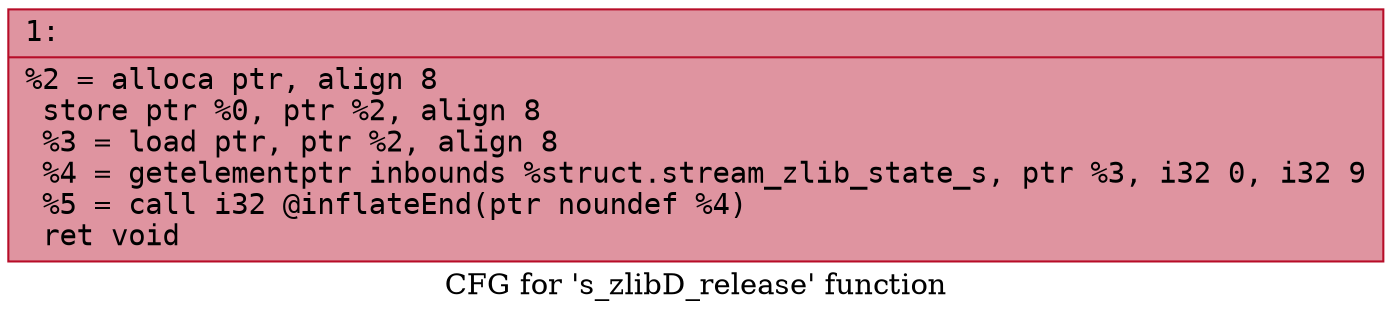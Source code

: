 digraph "CFG for 's_zlibD_release' function" {
	label="CFG for 's_zlibD_release' function";

	Node0x6000010fed50 [shape=record,color="#b70d28ff", style=filled, fillcolor="#b70d2870" fontname="Courier",label="{1:\l|  %2 = alloca ptr, align 8\l  store ptr %0, ptr %2, align 8\l  %3 = load ptr, ptr %2, align 8\l  %4 = getelementptr inbounds %struct.stream_zlib_state_s, ptr %3, i32 0, i32 9\l  %5 = call i32 @inflateEnd(ptr noundef %4)\l  ret void\l}"];
}
